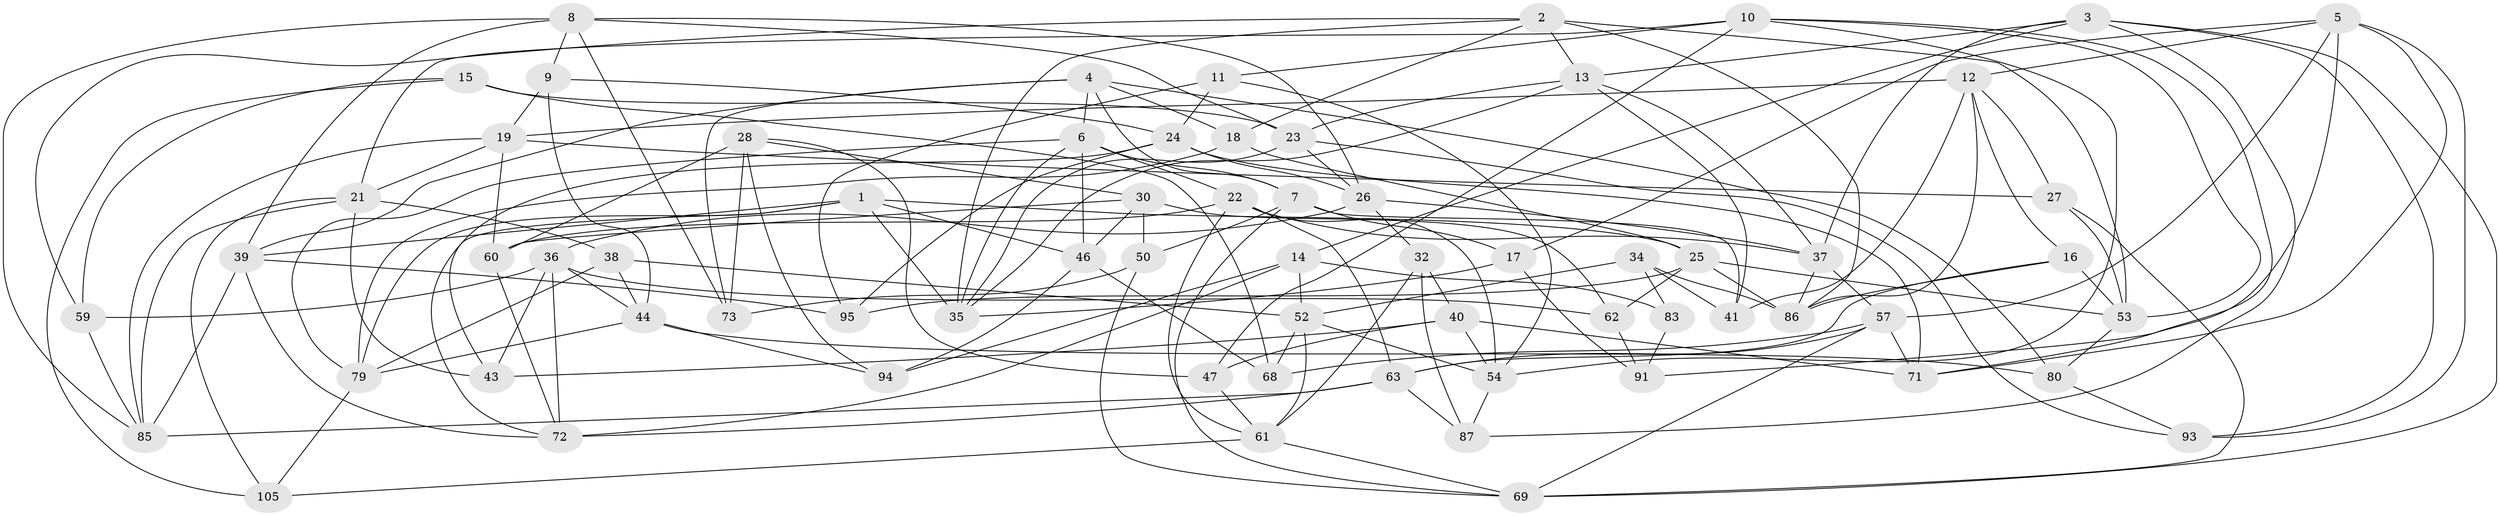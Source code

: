// Generated by graph-tools (version 1.1) at 2025/52/02/27/25 19:52:35]
// undirected, 67 vertices, 171 edges
graph export_dot {
graph [start="1"]
  node [color=gray90,style=filled];
  1 [super="+82"];
  2 [super="+70"];
  3 [super="+42"];
  4 [super="+102"];
  5 [super="+76"];
  6 [super="+49"];
  7 [super="+20"];
  8 [super="+66"];
  9;
  10 [super="+33"];
  11;
  12 [super="+108"];
  13 [super="+101"];
  14 [super="+92"];
  15;
  16;
  17;
  18;
  19 [super="+55"];
  21 [super="+78"];
  22 [super="+103"];
  23 [super="+90"];
  24 [super="+64"];
  25 [super="+100"];
  26 [super="+31"];
  27;
  28 [super="+29"];
  30 [super="+67"];
  32;
  34;
  35 [super="+106"];
  36 [super="+51"];
  37 [super="+45"];
  38;
  39 [super="+56"];
  40 [super="+58"];
  41;
  43;
  44 [super="+65"];
  46 [super="+48"];
  47;
  50;
  52 [super="+97"];
  53 [super="+75"];
  54 [super="+96"];
  57 [super="+77"];
  59;
  60 [super="+104"];
  61 [super="+99"];
  62;
  63 [super="+81"];
  68;
  69 [super="+88"];
  71 [super="+84"];
  72 [super="+74"];
  73;
  79 [super="+107"];
  80;
  83;
  85 [super="+89"];
  86 [super="+98"];
  87;
  91;
  93;
  94;
  95;
  105;
  1 -- 46;
  1 -- 39;
  1 -- 25;
  1 -- 72;
  1 -- 35;
  1 -- 79;
  2 -- 59;
  2 -- 18;
  2 -- 13;
  2 -- 86;
  2 -- 53;
  2 -- 35;
  3 -- 69;
  3 -- 14;
  3 -- 93;
  3 -- 37;
  3 -- 87;
  3 -- 13;
  4 -- 39;
  4 -- 73;
  4 -- 6;
  4 -- 80;
  4 -- 18;
  4 -- 7;
  5 -- 91;
  5 -- 71;
  5 -- 17;
  5 -- 93;
  5 -- 12;
  5 -- 57;
  6 -- 7;
  6 -- 46;
  6 -- 22;
  6 -- 35;
  6 -- 79;
  7 -- 41;
  7 -- 50;
  7 -- 17;
  7 -- 69;
  8 -- 23;
  8 -- 9;
  8 -- 73;
  8 -- 39;
  8 -- 85;
  8 -- 26;
  9 -- 44;
  9 -- 19;
  9 -- 24;
  10 -- 21;
  10 -- 11;
  10 -- 71;
  10 -- 53;
  10 -- 54;
  10 -- 47;
  11 -- 95;
  11 -- 24;
  11 -- 54;
  12 -- 41;
  12 -- 16;
  12 -- 27;
  12 -- 86;
  12 -- 19;
  13 -- 37;
  13 -- 23;
  13 -- 35;
  13 -- 41;
  14 -- 52;
  14 -- 83 [weight=2];
  14 -- 72;
  14 -- 94;
  15 -- 68;
  15 -- 59;
  15 -- 105;
  15 -- 23;
  16 -- 86;
  16 -- 63;
  16 -- 53;
  17 -- 91;
  17 -- 35;
  18 -- 79;
  18 -- 25;
  19 -- 85;
  19 -- 27;
  19 -- 21;
  19 -- 60;
  21 -- 38;
  21 -- 105;
  21 -- 43;
  21 -- 85;
  22 -- 63;
  22 -- 61;
  22 -- 54;
  22 -- 37;
  22 -- 60;
  23 -- 26;
  23 -- 35;
  23 -- 93;
  24 -- 95;
  24 -- 26;
  24 -- 43;
  24 -- 71;
  25 -- 86;
  25 -- 95;
  25 -- 62;
  25 -- 53;
  26 -- 32;
  26 -- 36;
  26 -- 37;
  27 -- 53;
  27 -- 69;
  28 -- 47;
  28 -- 94;
  28 -- 60 [weight=2];
  28 -- 73;
  28 -- 30;
  30 -- 46 [weight=2];
  30 -- 62;
  30 -- 60;
  30 -- 50;
  32 -- 87;
  32 -- 61;
  32 -- 40;
  34 -- 83;
  34 -- 52;
  34 -- 41;
  34 -- 86;
  36 -- 59;
  36 -- 62;
  36 -- 44;
  36 -- 72;
  36 -- 43;
  37 -- 57;
  37 -- 86;
  38 -- 52;
  38 -- 44;
  38 -- 79;
  39 -- 95;
  39 -- 72;
  39 -- 85;
  40 -- 47;
  40 -- 54;
  40 -- 71 [weight=2];
  40 -- 43;
  44 -- 94;
  44 -- 80;
  44 -- 79;
  46 -- 94;
  46 -- 68;
  47 -- 61;
  50 -- 73;
  50 -- 69;
  52 -- 54;
  52 -- 68;
  52 -- 61;
  53 -- 80;
  54 -- 87;
  57 -- 69;
  57 -- 63;
  57 -- 68;
  57 -- 71;
  59 -- 85;
  60 -- 72;
  61 -- 105;
  61 -- 69;
  62 -- 91;
  63 -- 72;
  63 -- 87;
  63 -- 85;
  79 -- 105;
  80 -- 93;
  83 -- 91;
}
